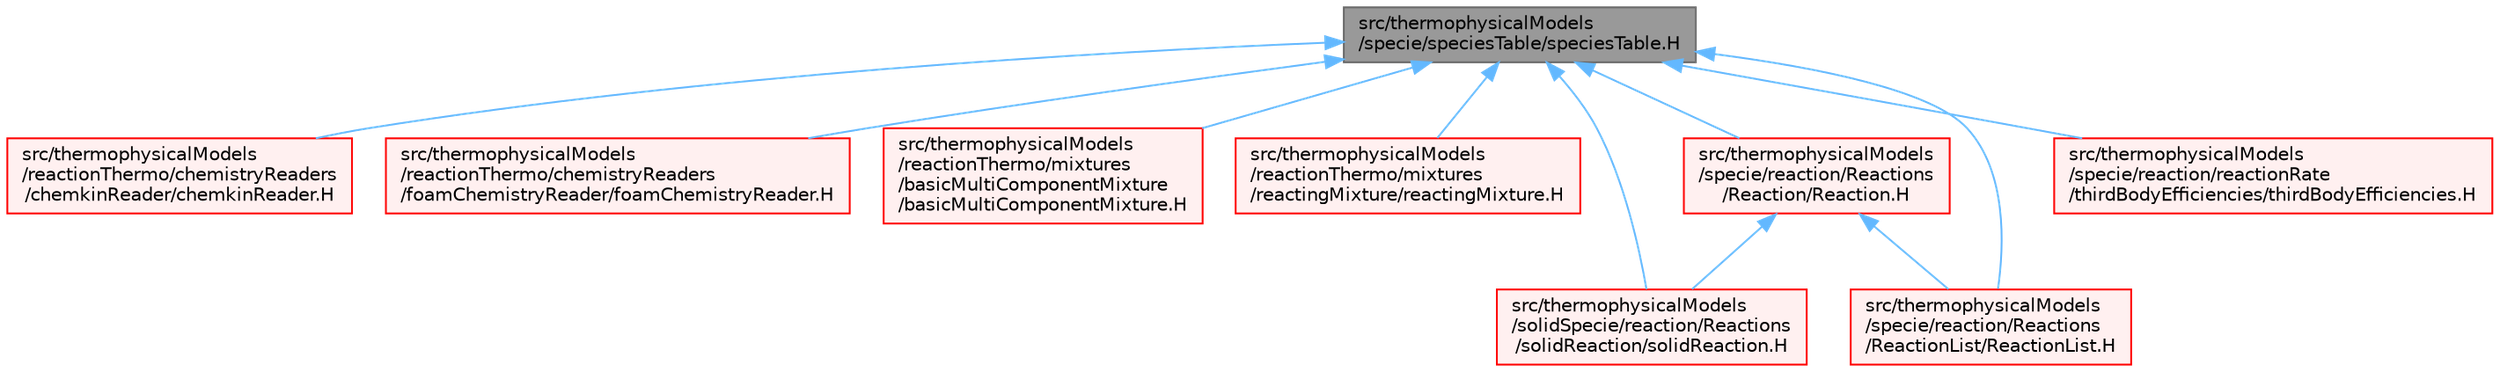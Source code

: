 digraph "src/thermophysicalModels/specie/speciesTable/speciesTable.H"
{
 // LATEX_PDF_SIZE
  bgcolor="transparent";
  edge [fontname=Helvetica,fontsize=10,labelfontname=Helvetica,labelfontsize=10];
  node [fontname=Helvetica,fontsize=10,shape=box,height=0.2,width=0.4];
  Node1 [id="Node000001",label="src/thermophysicalModels\l/specie/speciesTable/speciesTable.H",height=0.2,width=0.4,color="gray40", fillcolor="grey60", style="filled", fontcolor="black",tooltip=" "];
  Node1 -> Node2 [id="edge1_Node000001_Node000002",dir="back",color="steelblue1",style="solid",tooltip=" "];
  Node2 [id="Node000002",label="src/thermophysicalModels\l/reactionThermo/chemistryReaders\l/chemkinReader/chemkinReader.H",height=0.2,width=0.4,color="red", fillcolor="#FFF0F0", style="filled",URL="$chemkinReader_8H.html",tooltip=" "];
  Node1 -> Node4 [id="edge2_Node000001_Node000004",dir="back",color="steelblue1",style="solid",tooltip=" "];
  Node4 [id="Node000004",label="src/thermophysicalModels\l/reactionThermo/chemistryReaders\l/foamChemistryReader/foamChemistryReader.H",height=0.2,width=0.4,color="red", fillcolor="#FFF0F0", style="filled",URL="$foamChemistryReader_8H.html",tooltip=" "];
  Node1 -> Node7 [id="edge3_Node000001_Node000007",dir="back",color="steelblue1",style="solid",tooltip=" "];
  Node7 [id="Node000007",label="src/thermophysicalModels\l/reactionThermo/mixtures\l/basicMultiComponentMixture\l/basicMultiComponentMixture.H",height=0.2,width=0.4,color="red", fillcolor="#FFF0F0", style="filled",URL="$basicMultiComponentMixture_8H.html",tooltip=" "];
  Node1 -> Node109 [id="edge4_Node000001_Node000109",dir="back",color="steelblue1",style="solid",tooltip=" "];
  Node109 [id="Node000109",label="src/thermophysicalModels\l/reactionThermo/mixtures\l/reactingMixture/reactingMixture.H",height=0.2,width=0.4,color="red", fillcolor="#FFF0F0", style="filled",URL="$reactingMixture_8H.html",tooltip=" "];
  Node1 -> Node211 [id="edge5_Node000001_Node000211",dir="back",color="steelblue1",style="solid",tooltip=" "];
  Node211 [id="Node000211",label="src/thermophysicalModels\l/solidSpecie/reaction/Reactions\l/solidReaction/solidReaction.H",height=0.2,width=0.4,color="red", fillcolor="#FFF0F0", style="filled",URL="$solidReaction_8H.html",tooltip=" "];
  Node1 -> Node217 [id="edge6_Node000001_Node000217",dir="back",color="steelblue1",style="solid",tooltip=" "];
  Node217 [id="Node000217",label="src/thermophysicalModels\l/specie/reaction/Reactions\l/Reaction/Reaction.H",height=0.2,width=0.4,color="red", fillcolor="#FFF0F0", style="filled",URL="$Reaction_8H.html",tooltip=" "];
  Node217 -> Node211 [id="edge7_Node000217_Node000211",dir="back",color="steelblue1",style="solid",tooltip=" "];
  Node217 -> Node241 [id="edge8_Node000217_Node000241",dir="back",color="steelblue1",style="solid",tooltip=" "];
  Node241 [id="Node000241",label="src/thermophysicalModels\l/specie/reaction/Reactions\l/ReactionList/ReactionList.H",height=0.2,width=0.4,color="red", fillcolor="#FFF0F0", style="filled",URL="$ReactionList_8H.html",tooltip=" "];
  Node1 -> Node241 [id="edge9_Node000001_Node000241",dir="back",color="steelblue1",style="solid",tooltip=" "];
  Node1 -> Node245 [id="edge10_Node000001_Node000245",dir="back",color="steelblue1",style="solid",tooltip=" "];
  Node245 [id="Node000245",label="src/thermophysicalModels\l/specie/reaction/reactionRate\l/thirdBodyEfficiencies/thirdBodyEfficiencies.H",height=0.2,width=0.4,color="red", fillcolor="#FFF0F0", style="filled",URL="$thirdBodyEfficiencies_8H.html",tooltip=" "];
}
